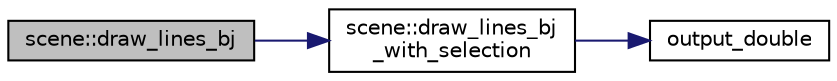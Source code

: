 digraph "scene::draw_lines_bj"
{
  edge [fontname="Helvetica",fontsize="10",labelfontname="Helvetica",labelfontsize="10"];
  node [fontname="Helvetica",fontsize="10",shape=record];
  rankdir="LR";
  Node102 [label="scene::draw_lines_bj",height=0.2,width=0.4,color="black", fillcolor="grey75", style="filled", fontcolor="black"];
  Node102 -> Node103 [color="midnightblue",fontsize="10",style="solid",fontname="Helvetica"];
  Node103 [label="scene::draw_lines_bj\l_with_selection",height=0.2,width=0.4,color="black", fillcolor="white", style="filled",URL="$df/db1/classscene.html#a0b87d887781e997eb64dd82e6e302e37"];
  Node103 -> Node104 [color="midnightblue",fontsize="10",style="solid",fontname="Helvetica"];
  Node104 [label="output_double",height=0.2,width=0.4,color="black", fillcolor="white", style="filled",URL="$d5/d87/globals_8h.html#a0d78928594686738975fd41e2603101f"];
}
